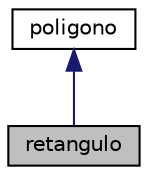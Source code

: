 digraph "retangulo"
{
  edge [fontname="Helvetica",fontsize="10",labelfontname="Helvetica",labelfontsize="10"];
  node [fontname="Helvetica",fontsize="10",shape=record];
  Node1 [label="retangulo",height=0.2,width=0.4,color="black", fillcolor="grey75", style="filled", fontcolor="black"];
  Node2 -> Node1 [dir="back",color="midnightblue",fontsize="10",style="solid",fontname="Helvetica"];
  Node2 [label="poligono",height=0.2,width=0.4,color="black", fillcolor="white", style="filled",URL="$classpoligono.html",tooltip="A classe de poligono serve para armazenar poligonos e realizar operações com eles. "];
}
